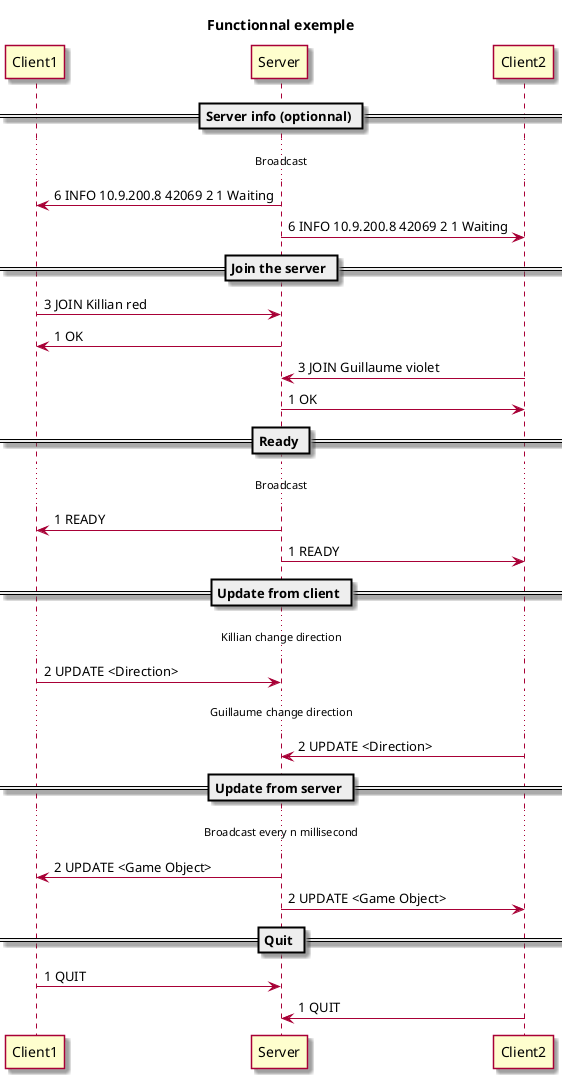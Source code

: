 @startuml

skin rose

title Functionnal exemple

== Server info (optionnal) ==

...Broadcast...

Client1 <- Server: 6 INFO 10.9.200.8 42069 2 1 Waiting
Server -> Client2: 6 INFO 10.9.200.8 42069 2 1 Waiting

== Join the server ==

Client1 -> Server: 3 JOIN Killian red
Server -> Client1: 1 OK

Client2 -> Server: 3 JOIN Guillaume violet
Server -> Client2: 1 OK

== Ready ==

...Broadcast...

Client1 <- Server: 1 READY
Server -> Client2: 1 READY

== Update from client ==

...Killian change direction...

Client1 -> Server: 2 UPDATE <Direction>

...Guillaume change direction...

Client2 -> Server: 2 UPDATE <Direction>

==  Update from server ==

...Broadcast every n millisecond...

Client1 <- Server: 2 UPDATE <Game Object>
Client2 <- Server: 2 UPDATE <Game Object>

== Quit ==

Client1 -> Server: 1 QUIT
Client2 -> Server: 1 QUIT

@enduml